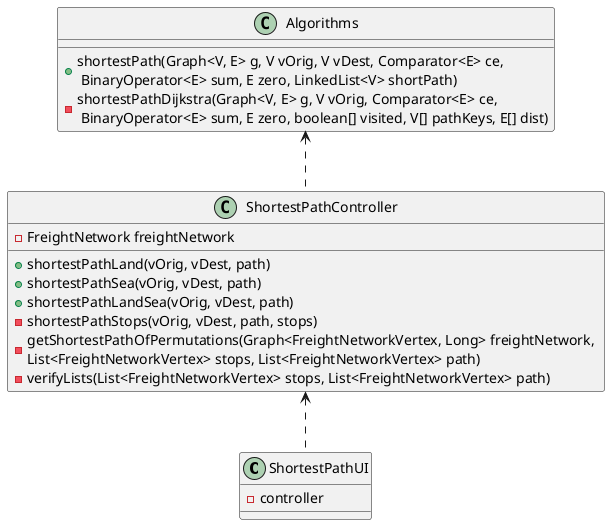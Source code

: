 @startuml
'https://plantuml.com/class-diagram

class ShortestPathUI {
- controller
}

class ShortestPathController {
- FreightNetwork freightNetwork
+ shortestPathLand(vOrig, vDest, path)
+ shortestPathSea(vOrig, vDest, path)
+ shortestPathLandSea(vOrig, vDest, path)
- shortestPathStops(vOrig, vDest, path, stops)
- getShortestPathOfPermutations(Graph<FreightNetworkVertex, Long> freightNetwork, \nList<FreightNetworkVertex> stops, List<FreightNetworkVertex> path)
- verifyLists(List<FreightNetworkVertex> stops, List<FreightNetworkVertex> path)
}

class Algorithms {
+ shortestPath(Graph<V, E> g, V vOrig, V vDest, Comparator<E> ce,\n BinaryOperator<E> sum, E zero, LinkedList<V> shortPath)
- shortestPathDijkstra(Graph<V, E> g, V vOrig, Comparator<E> ce,\n BinaryOperator<E> sum, E zero, boolean[] visited, V[] pathKeys, E[] dist)
}

ShortestPathController <.. ShortestPathUI
Algorithms <.. ShortestPathController

@enduml
